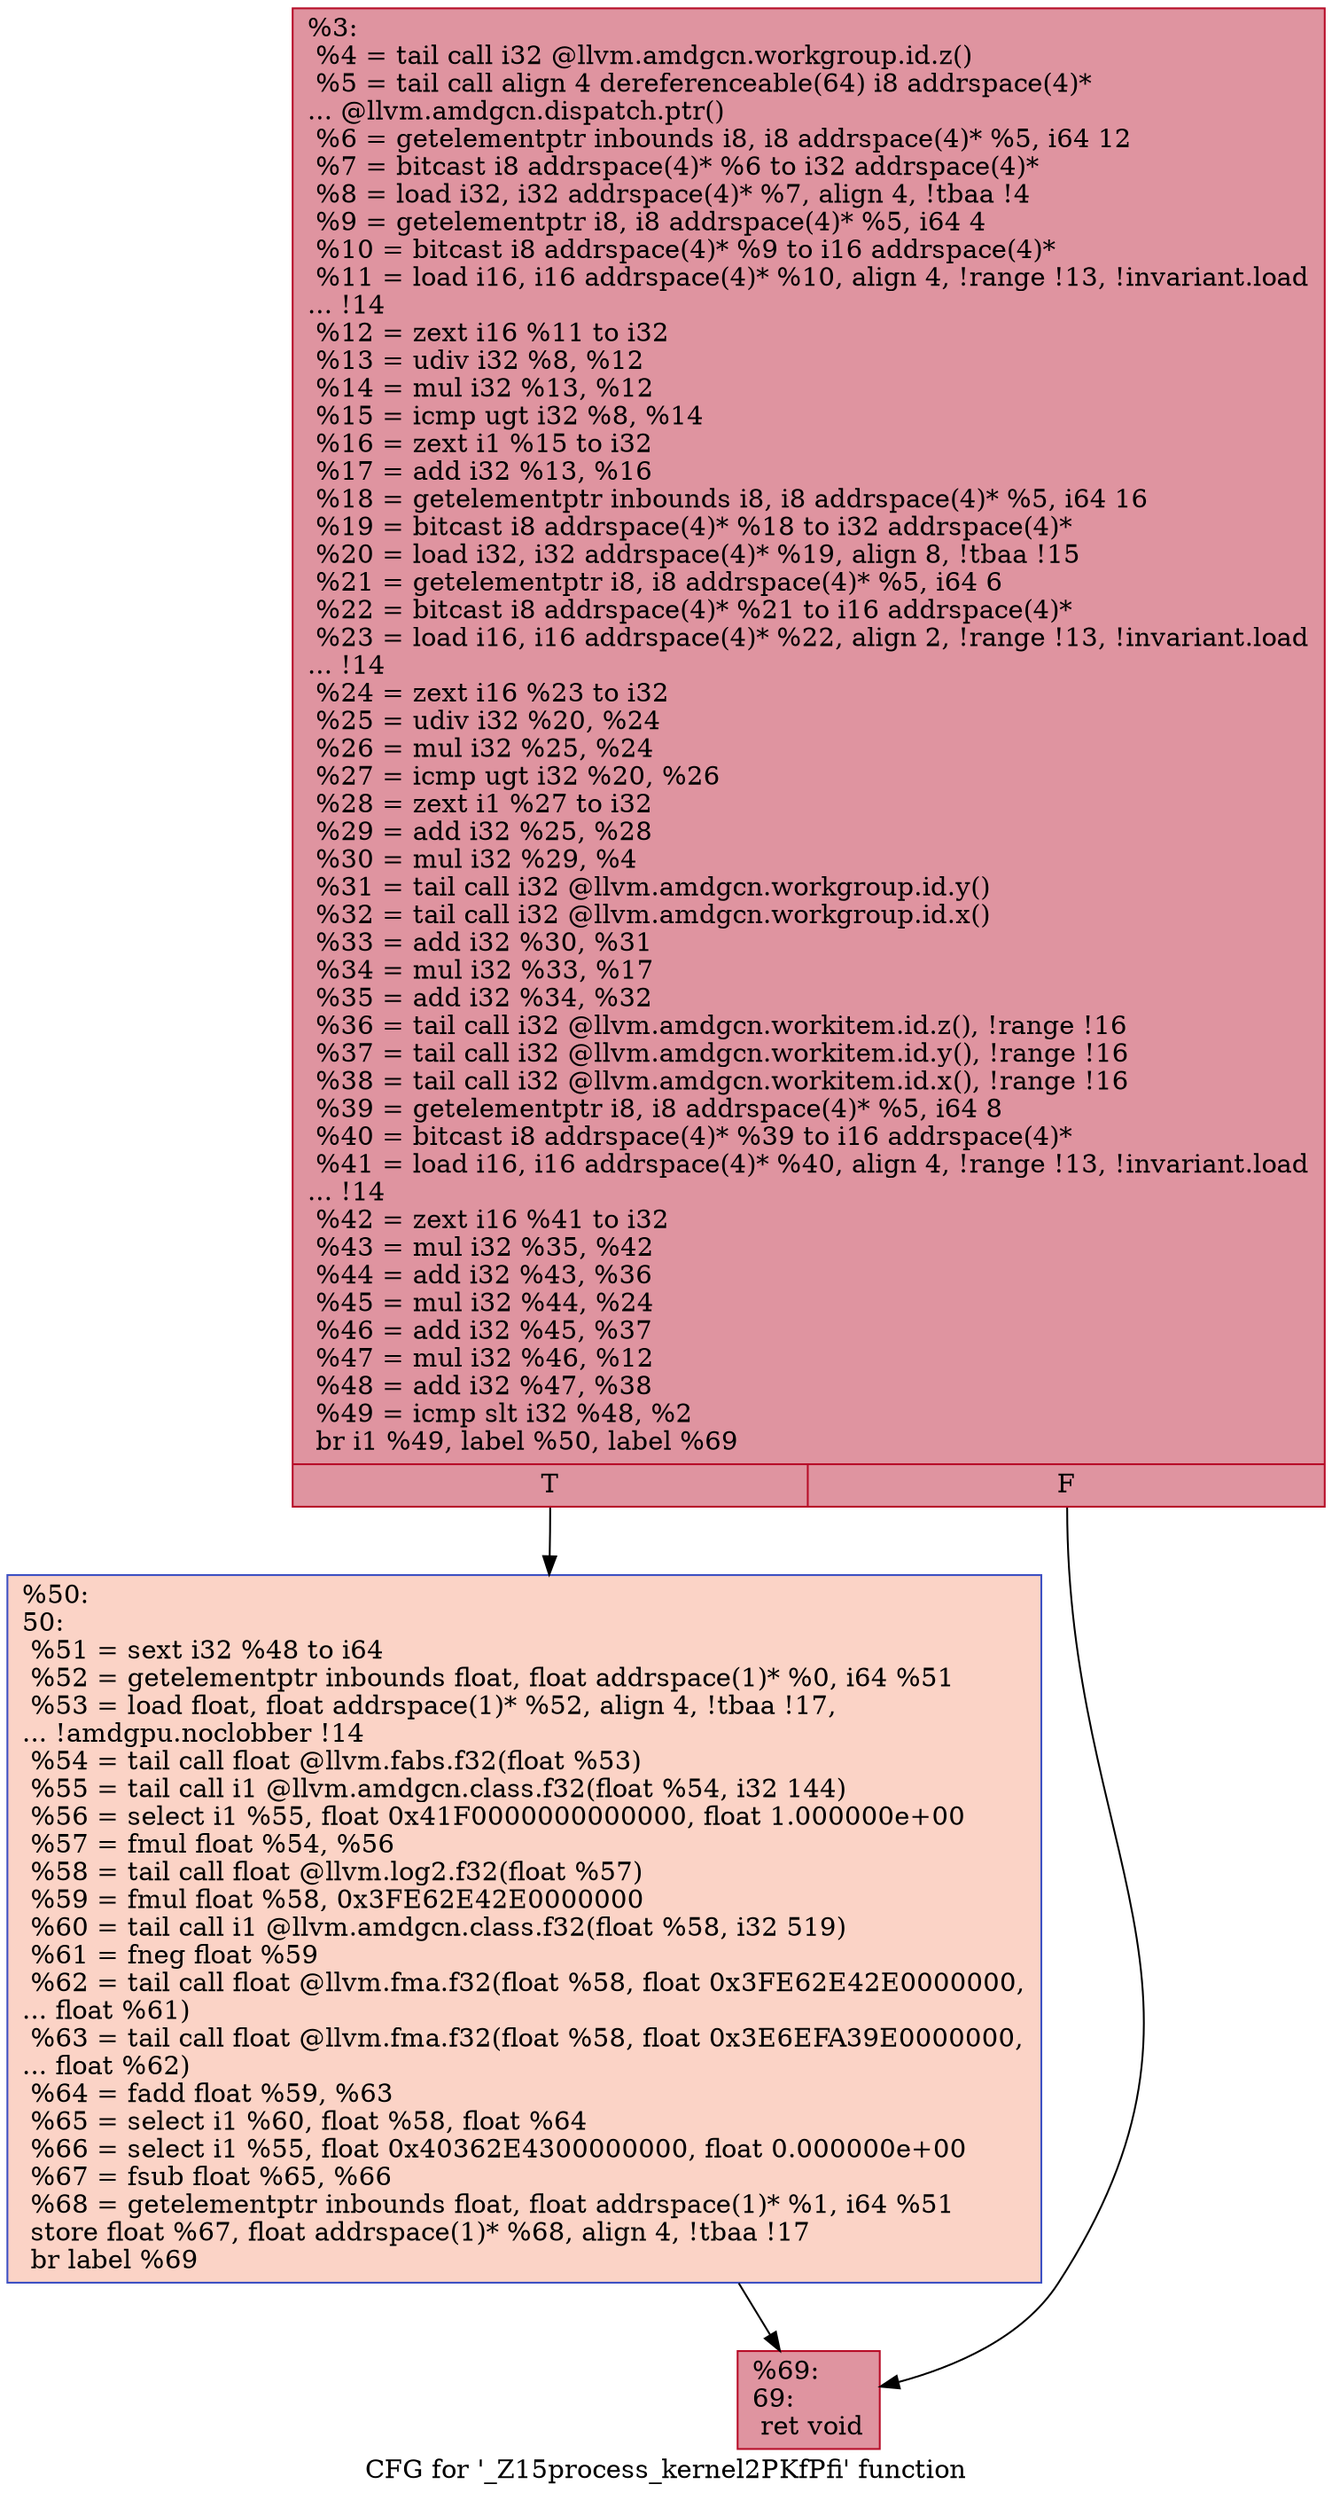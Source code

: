 digraph "CFG for '_Z15process_kernel2PKfPfi' function" {
	label="CFG for '_Z15process_kernel2PKfPfi' function";

	Node0x563cf40 [shape=record,color="#b70d28ff", style=filled, fillcolor="#b70d2870",label="{%3:\l  %4 = tail call i32 @llvm.amdgcn.workgroup.id.z()\l  %5 = tail call align 4 dereferenceable(64) i8 addrspace(4)*\l... @llvm.amdgcn.dispatch.ptr()\l  %6 = getelementptr inbounds i8, i8 addrspace(4)* %5, i64 12\l  %7 = bitcast i8 addrspace(4)* %6 to i32 addrspace(4)*\l  %8 = load i32, i32 addrspace(4)* %7, align 4, !tbaa !4\l  %9 = getelementptr i8, i8 addrspace(4)* %5, i64 4\l  %10 = bitcast i8 addrspace(4)* %9 to i16 addrspace(4)*\l  %11 = load i16, i16 addrspace(4)* %10, align 4, !range !13, !invariant.load\l... !14\l  %12 = zext i16 %11 to i32\l  %13 = udiv i32 %8, %12\l  %14 = mul i32 %13, %12\l  %15 = icmp ugt i32 %8, %14\l  %16 = zext i1 %15 to i32\l  %17 = add i32 %13, %16\l  %18 = getelementptr inbounds i8, i8 addrspace(4)* %5, i64 16\l  %19 = bitcast i8 addrspace(4)* %18 to i32 addrspace(4)*\l  %20 = load i32, i32 addrspace(4)* %19, align 8, !tbaa !15\l  %21 = getelementptr i8, i8 addrspace(4)* %5, i64 6\l  %22 = bitcast i8 addrspace(4)* %21 to i16 addrspace(4)*\l  %23 = load i16, i16 addrspace(4)* %22, align 2, !range !13, !invariant.load\l... !14\l  %24 = zext i16 %23 to i32\l  %25 = udiv i32 %20, %24\l  %26 = mul i32 %25, %24\l  %27 = icmp ugt i32 %20, %26\l  %28 = zext i1 %27 to i32\l  %29 = add i32 %25, %28\l  %30 = mul i32 %29, %4\l  %31 = tail call i32 @llvm.amdgcn.workgroup.id.y()\l  %32 = tail call i32 @llvm.amdgcn.workgroup.id.x()\l  %33 = add i32 %30, %31\l  %34 = mul i32 %33, %17\l  %35 = add i32 %34, %32\l  %36 = tail call i32 @llvm.amdgcn.workitem.id.z(), !range !16\l  %37 = tail call i32 @llvm.amdgcn.workitem.id.y(), !range !16\l  %38 = tail call i32 @llvm.amdgcn.workitem.id.x(), !range !16\l  %39 = getelementptr i8, i8 addrspace(4)* %5, i64 8\l  %40 = bitcast i8 addrspace(4)* %39 to i16 addrspace(4)*\l  %41 = load i16, i16 addrspace(4)* %40, align 4, !range !13, !invariant.load\l... !14\l  %42 = zext i16 %41 to i32\l  %43 = mul i32 %35, %42\l  %44 = add i32 %43, %36\l  %45 = mul i32 %44, %24\l  %46 = add i32 %45, %37\l  %47 = mul i32 %46, %12\l  %48 = add i32 %47, %38\l  %49 = icmp slt i32 %48, %2\l  br i1 %49, label %50, label %69\l|{<s0>T|<s1>F}}"];
	Node0x563cf40:s0 -> Node0x5641ee0;
	Node0x563cf40:s1 -> Node0x5641f70;
	Node0x5641ee0 [shape=record,color="#3d50c3ff", style=filled, fillcolor="#f59c7d70",label="{%50:\l50:                                               \l  %51 = sext i32 %48 to i64\l  %52 = getelementptr inbounds float, float addrspace(1)* %0, i64 %51\l  %53 = load float, float addrspace(1)* %52, align 4, !tbaa !17,\l... !amdgpu.noclobber !14\l  %54 = tail call float @llvm.fabs.f32(float %53)\l  %55 = tail call i1 @llvm.amdgcn.class.f32(float %54, i32 144)\l  %56 = select i1 %55, float 0x41F0000000000000, float 1.000000e+00\l  %57 = fmul float %54, %56\l  %58 = tail call float @llvm.log2.f32(float %57)\l  %59 = fmul float %58, 0x3FE62E42E0000000\l  %60 = tail call i1 @llvm.amdgcn.class.f32(float %58, i32 519)\l  %61 = fneg float %59\l  %62 = tail call float @llvm.fma.f32(float %58, float 0x3FE62E42E0000000,\l... float %61)\l  %63 = tail call float @llvm.fma.f32(float %58, float 0x3E6EFA39E0000000,\l... float %62)\l  %64 = fadd float %59, %63\l  %65 = select i1 %60, float %58, float %64\l  %66 = select i1 %55, float 0x40362E4300000000, float 0.000000e+00\l  %67 = fsub float %65, %66\l  %68 = getelementptr inbounds float, float addrspace(1)* %1, i64 %51\l  store float %67, float addrspace(1)* %68, align 4, !tbaa !17\l  br label %69\l}"];
	Node0x5641ee0 -> Node0x5641f70;
	Node0x5641f70 [shape=record,color="#b70d28ff", style=filled, fillcolor="#b70d2870",label="{%69:\l69:                                               \l  ret void\l}"];
}
